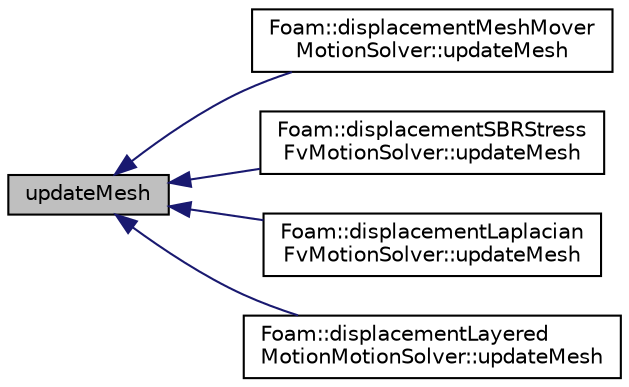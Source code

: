 digraph "updateMesh"
{
  bgcolor="transparent";
  edge [fontname="Helvetica",fontsize="10",labelfontname="Helvetica",labelfontsize="10"];
  node [fontname="Helvetica",fontsize="10",shape=record];
  rankdir="LR";
  Node1 [label="updateMesh",height=0.2,width=0.4,color="black", fillcolor="grey75", style="filled", fontcolor="black"];
  Node1 -> Node2 [dir="back",color="midnightblue",fontsize="10",style="solid",fontname="Helvetica"];
  Node2 [label="Foam::displacementMeshMover\lMotionSolver::updateMesh",height=0.2,width=0.4,color="black",URL="$a00547.html#ad57565956fd4064299f4bd3c4eebb1d4",tooltip="Update topology. "];
  Node1 -> Node3 [dir="back",color="midnightblue",fontsize="10",style="solid",fontname="Helvetica"];
  Node3 [label="Foam::displacementSBRStress\lFvMotionSolver::updateMesh",height=0.2,width=0.4,color="black",URL="$a00549.html#ad57565956fd4064299f4bd3c4eebb1d4",tooltip="Update topology. "];
  Node1 -> Node4 [dir="back",color="midnightblue",fontsize="10",style="solid",fontname="Helvetica"];
  Node4 [label="Foam::displacementLaplacian\lFvMotionSolver::updateMesh",height=0.2,width=0.4,color="black",URL="$a00545.html#ad57565956fd4064299f4bd3c4eebb1d4",tooltip="Update topology. "];
  Node1 -> Node5 [dir="back",color="midnightblue",fontsize="10",style="solid",fontname="Helvetica"];
  Node5 [label="Foam::displacementLayered\lMotionMotionSolver::updateMesh",height=0.2,width=0.4,color="black",URL="$a00546.html#ad57565956fd4064299f4bd3c4eebb1d4",tooltip="Update topology. "];
}
